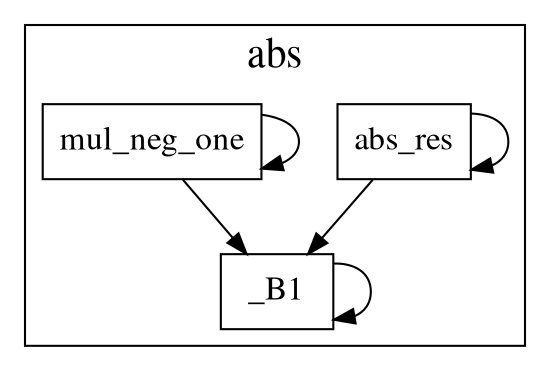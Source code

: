 digraph {
fontname="Times"
fontsize="20"
penwidth=1
node[fontsize="16" shape="box" fontname="Times"]

subgraph cluster_0 {
label = "abs"
"_B1" [label="_B1"]

"abs_res" [label="abs_res"]

"mul_neg_one" [label="mul_neg_one"]

"_B1" -> "_B1"

"abs_res" -> "_B1"

"abs_res" -> "abs_res"

"mul_neg_one" -> "_B1"

"mul_neg_one" -> "mul_neg_one"

}}
digraph {
fontname="Times"
fontsize="20"
penwidth=1
node[fontsize="16" shape="box" fontname="Times"]

subgraph cluster_0 {
label = "mod"
"_B1" [label="_B1"]

"_B1" -> "_B1"

}}
digraph {
fontname="Times"
fontsize="20"
penwidth=1
node[fontsize="16" shape="box" fontname="Times"]

subgraph cluster_0 {
label = "gcd"
"while.body" [label="while.body"]

"while.cond" [label="while.cond"]

"while.finish" [label="while.finish"]

"while.body" -> "while.body"

"while.body" -> "while.cond"

"while.body" -> "while.finish"

"while.cond" -> "while.body"

"while.cond" -> "while.cond"

"while.cond" -> "while.finish"

"while.finish" -> "while.body"

"while.finish" -> "while.cond"

"while.finish" -> "while.finish"

}}
digraph {
fontname="Times"
fontsize="20"
penwidth=1
node[fontsize="16" shape="box" fontname="Times"]

subgraph cluster_0 {
label = "lcm"
"_B1" [label="_B1"]

"check_b" [label="check_b"]

"is_good" [label="is_good"]

"special_case" [label="special_case"]

"_B1" -> "_B1"

"check_b" -> "_B1"

"check_b" -> "check_b"

"is_good" -> "_B1"

"is_good" -> "is_good"

"special_case" -> "_B1"

"special_case" -> "check_b"

"special_case" -> "special_case"

}}
digraph {
fontname="Times"
fontsize="20"
penwidth=1
node[fontsize="16" shape="box" fontname="Times"]

subgraph cluster_0 {
label = "orders"
"for.body" [label="for.body"]

"for.body.print" [label="for.body.print"]

"for.cond" [label="for.cond"]

"for.finish" [label="for.finish"]

"gcd" [label="gcd"]

"lcm" [label="lcm"]

"for.body" -> "for.body"

"for.body" -> "for.body.print"

"for.body" -> "for.cond"

"for.body" -> "for.finish"

"for.body" -> "gcd"

"for.body" -> "lcm"

"for.body.print" -> "for.body"

"for.body.print" -> "for.body.print"

"for.body.print" -> "for.cond"

"for.body.print" -> "for.finish"

"for.body.print" -> "gcd"

"for.body.print" -> "lcm"

"for.cond" -> "for.body"

"for.cond" -> "for.body.print"

"for.cond" -> "for.cond"

"for.cond" -> "for.finish"

"for.cond" -> "gcd"

"for.cond" -> "lcm"

"for.finish" -> "for.body"

"for.finish" -> "for.body.print"

"for.finish" -> "for.cond"

"for.finish" -> "for.finish"

"for.finish" -> "gcd"

"for.finish" -> "lcm"

"gcd" -> "for.body"

"gcd" -> "for.body.print"

"gcd" -> "for.cond"

"gcd" -> "for.finish"

"gcd" -> "gcd"

"gcd" -> "lcm"

"lcm" -> "for.body"

"lcm" -> "for.body.print"

"lcm" -> "for.cond"

"lcm" -> "for.finish"

"lcm" -> "gcd"

"lcm" -> "lcm"

}}
digraph {
fontname="Times"
fontsize="20"
penwidth=1
node[fontsize="16" shape="box" fontname="Times"]

subgraph cluster_0 {
label = "main"
"_B1" [label="_B1"]

"_B1" -> "_B1"

}}
